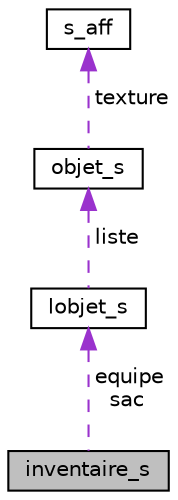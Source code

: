 digraph "inventaire_s"
{
 // LATEX_PDF_SIZE
  edge [fontname="Helvetica",fontsize="10",labelfontname="Helvetica",labelfontsize="10"];
  node [fontname="Helvetica",fontsize="10",shape=record];
  Node1 [label="inventaire_s",height=0.2,width=0.4,color="black", fillcolor="grey75", style="filled", fontcolor="black",tooltip=" "];
  Node2 -> Node1 [dir="back",color="darkorchid3",fontsize="10",style="dashed",label=" equipe\nsac" ];
  Node2 [label="lobjet_s",height=0.2,width=0.4,color="black", fillcolor="white", style="filled",URL="$d1/de6/structlobjet__s.html",tooltip=" "];
  Node3 -> Node2 [dir="back",color="darkorchid3",fontsize="10",style="dashed",label=" liste" ];
  Node3 [label="objet_s",height=0.2,width=0.4,color="black", fillcolor="white", style="filled",URL="$da/d7d/structobjet__s.html",tooltip=" "];
  Node4 -> Node3 [dir="back",color="darkorchid3",fontsize="10",style="dashed",label=" texture" ];
  Node4 [label="s_aff",height=0.2,width=0.4,color="black", fillcolor="white", style="filled",URL="$df/d5b/structs__aff.html",tooltip="Structure qui permet l'affichage d'une texture à l'écran de manière précise."];
}

